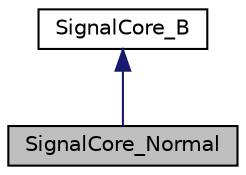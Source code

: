 digraph "SignalCore_Normal"
{
  edge [fontname="Helvetica",fontsize="10",labelfontname="Helvetica",labelfontsize="10"];
  node [fontname="Helvetica",fontsize="10",shape=record];
  Node2 [label="SignalCore_Normal",height=0.2,width=0.4,color="black", fillcolor="grey75", style="filled", fontcolor="black"];
  Node3 -> Node2 [dir="back",color="midnightblue",fontsize="10",style="solid",fontname="Helvetica"];
  Node3 [label="SignalCore_B",height=0.2,width=0.4,color="black", fillcolor="white", style="filled",URL="$classSignalCore__B.html",tooltip="a base class with defined interface for the signal core "];
}
